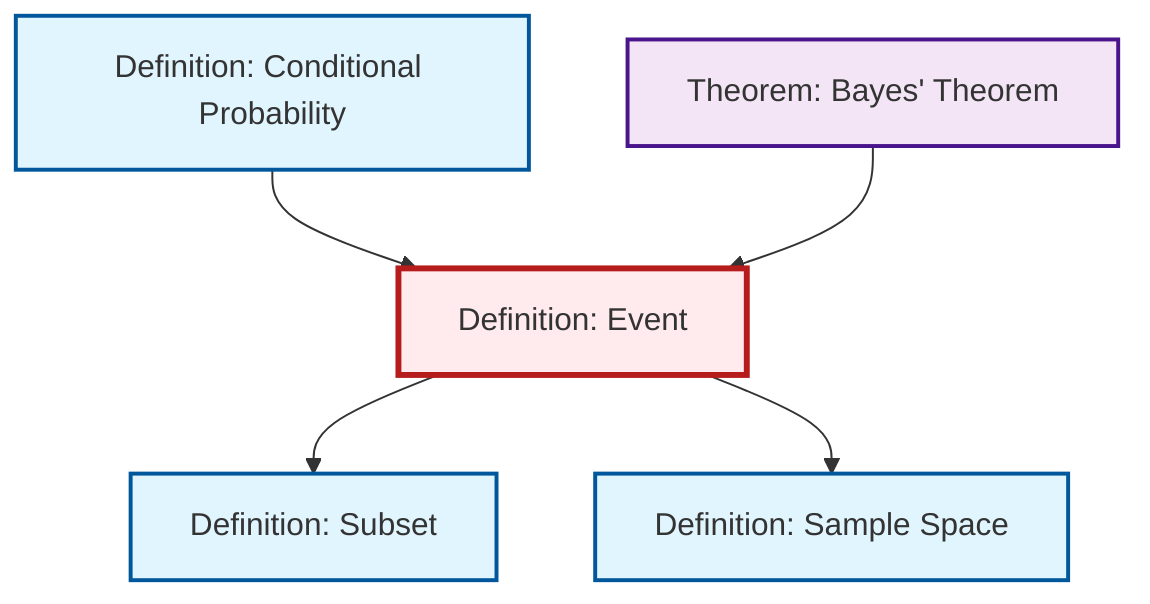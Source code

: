 graph TD
    classDef definition fill:#e1f5fe,stroke:#01579b,stroke-width:2px
    classDef theorem fill:#f3e5f5,stroke:#4a148c,stroke-width:2px
    classDef axiom fill:#fff3e0,stroke:#e65100,stroke-width:2px
    classDef example fill:#e8f5e9,stroke:#1b5e20,stroke-width:2px
    classDef current fill:#ffebee,stroke:#b71c1c,stroke-width:3px
    thm-bayes["Theorem: Bayes' Theorem"]:::theorem
    def-event["Definition: Event"]:::definition
    def-sample-space["Definition: Sample Space"]:::definition
    def-conditional-probability["Definition: Conditional Probability"]:::definition
    def-subset["Definition: Subset"]:::definition
    def-event --> def-subset
    def-event --> def-sample-space
    def-conditional-probability --> def-event
    thm-bayes --> def-event
    class def-event current